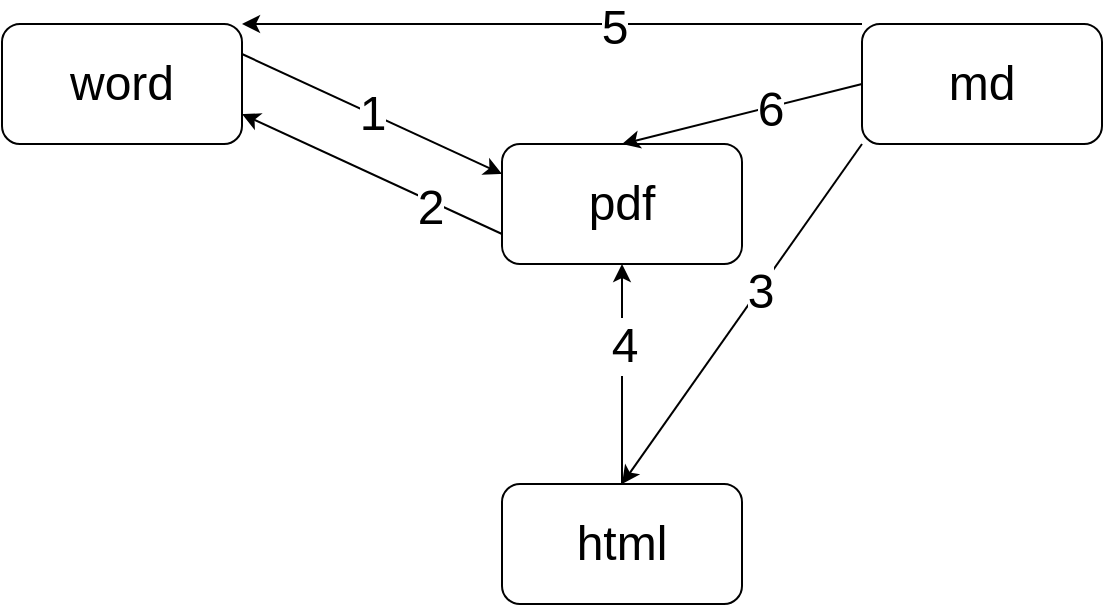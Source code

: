 <mxfile>
    <diagram id="7k6JceFu2Mlz3c9CFa03" name="Page-1">
        <mxGraphModel dx="670" dy="383" grid="1" gridSize="10" guides="1" tooltips="1" connect="1" arrows="1" fold="1" page="1" pageScale="1" pageWidth="827" pageHeight="1169" math="0" shadow="0">
            <root>
                <mxCell id="0"/>
                <mxCell id="1" parent="0"/>
                <mxCell id="8" value="1" style="edgeStyle=none;html=1;exitX=1;exitY=0.25;exitDx=0;exitDy=0;entryX=0;entryY=0.25;entryDx=0;entryDy=0;fontSize=24;" edge="1" parent="1" source="2" target="4">
                    <mxGeometry relative="1" as="geometry"/>
                </mxCell>
                <mxCell id="2" value="&lt;font style=&quot;font-size: 24px&quot;&gt;word&lt;/font&gt;" style="rounded=1;whiteSpace=wrap;html=1;" vertex="1" parent="1">
                    <mxGeometry x="70" y="50" width="120" height="60" as="geometry"/>
                </mxCell>
                <mxCell id="9" style="edgeStyle=none;html=1;exitX=0;exitY=0.75;exitDx=0;exitDy=0;entryX=1;entryY=0.75;entryDx=0;entryDy=0;fontSize=24;" edge="1" parent="1" source="4" target="2">
                    <mxGeometry relative="1" as="geometry"/>
                </mxCell>
                <mxCell id="11" value="2" style="edgeLabel;html=1;align=center;verticalAlign=middle;resizable=0;points=[];fontSize=24;" vertex="1" connectable="0" parent="9">
                    <mxGeometry x="-0.46" y="3" relative="1" as="geometry">
                        <mxPoint as="offset"/>
                    </mxGeometry>
                </mxCell>
                <mxCell id="4" value="&lt;font style=&quot;font-size: 24px&quot;&gt;pdf&lt;/font&gt;" style="rounded=1;whiteSpace=wrap;html=1;" vertex="1" parent="1">
                    <mxGeometry x="320" y="110" width="120" height="60" as="geometry"/>
                </mxCell>
                <mxCell id="12" style="edgeStyle=none;html=1;exitX=0;exitY=1;exitDx=0;exitDy=0;entryX=0.5;entryY=0;entryDx=0;entryDy=0;fontSize=24;" edge="1" parent="1" source="5" target="6">
                    <mxGeometry relative="1" as="geometry"/>
                </mxCell>
                <mxCell id="13" value="3" style="edgeLabel;html=1;align=center;verticalAlign=middle;resizable=0;points=[];fontSize=24;" vertex="1" connectable="0" parent="12">
                    <mxGeometry x="-0.136" y="1" relative="1" as="geometry">
                        <mxPoint as="offset"/>
                    </mxGeometry>
                </mxCell>
                <mxCell id="17" style="edgeStyle=none;html=1;exitX=0;exitY=0;exitDx=0;exitDy=0;entryX=1;entryY=0;entryDx=0;entryDy=0;fontSize=24;" edge="1" parent="1" source="5" target="2">
                    <mxGeometry relative="1" as="geometry"/>
                </mxCell>
                <mxCell id="18" value="5" style="edgeLabel;html=1;align=center;verticalAlign=middle;resizable=0;points=[];fontSize=24;" vertex="1" connectable="0" parent="17">
                    <mxGeometry x="-0.199" y="2" relative="1" as="geometry">
                        <mxPoint as="offset"/>
                    </mxGeometry>
                </mxCell>
                <mxCell id="19" style="edgeStyle=none;html=1;exitX=0;exitY=0.5;exitDx=0;exitDy=0;entryX=0.5;entryY=0;entryDx=0;entryDy=0;fontSize=24;" edge="1" parent="1" source="5" target="4">
                    <mxGeometry relative="1" as="geometry"/>
                </mxCell>
                <mxCell id="20" value="6" style="edgeLabel;html=1;align=center;verticalAlign=middle;resizable=0;points=[];fontSize=24;" vertex="1" connectable="0" parent="19">
                    <mxGeometry x="-0.227" y="1" relative="1" as="geometry">
                        <mxPoint as="offset"/>
                    </mxGeometry>
                </mxCell>
                <mxCell id="5" value="&lt;font style=&quot;font-size: 24px&quot;&gt;md&lt;/font&gt;" style="rounded=1;whiteSpace=wrap;html=1;" vertex="1" parent="1">
                    <mxGeometry x="500" y="50" width="120" height="60" as="geometry"/>
                </mxCell>
                <mxCell id="14" style="edgeStyle=none;html=1;exitX=0.5;exitY=0;exitDx=0;exitDy=0;entryX=0.5;entryY=1;entryDx=0;entryDy=0;fontSize=24;" edge="1" parent="1" source="6" target="4">
                    <mxGeometry relative="1" as="geometry"/>
                </mxCell>
                <mxCell id="15" value="4" style="edgeLabel;html=1;align=center;verticalAlign=middle;resizable=0;points=[];fontSize=24;" vertex="1" connectable="0" parent="14">
                    <mxGeometry x="0.266" y="-1" relative="1" as="geometry">
                        <mxPoint as="offset"/>
                    </mxGeometry>
                </mxCell>
                <mxCell id="6" value="&lt;font style=&quot;font-size: 24px&quot;&gt;html&lt;/font&gt;" style="rounded=1;whiteSpace=wrap;html=1;" vertex="1" parent="1">
                    <mxGeometry x="320" y="280" width="120" height="60" as="geometry"/>
                </mxCell>
            </root>
        </mxGraphModel>
    </diagram>
</mxfile>